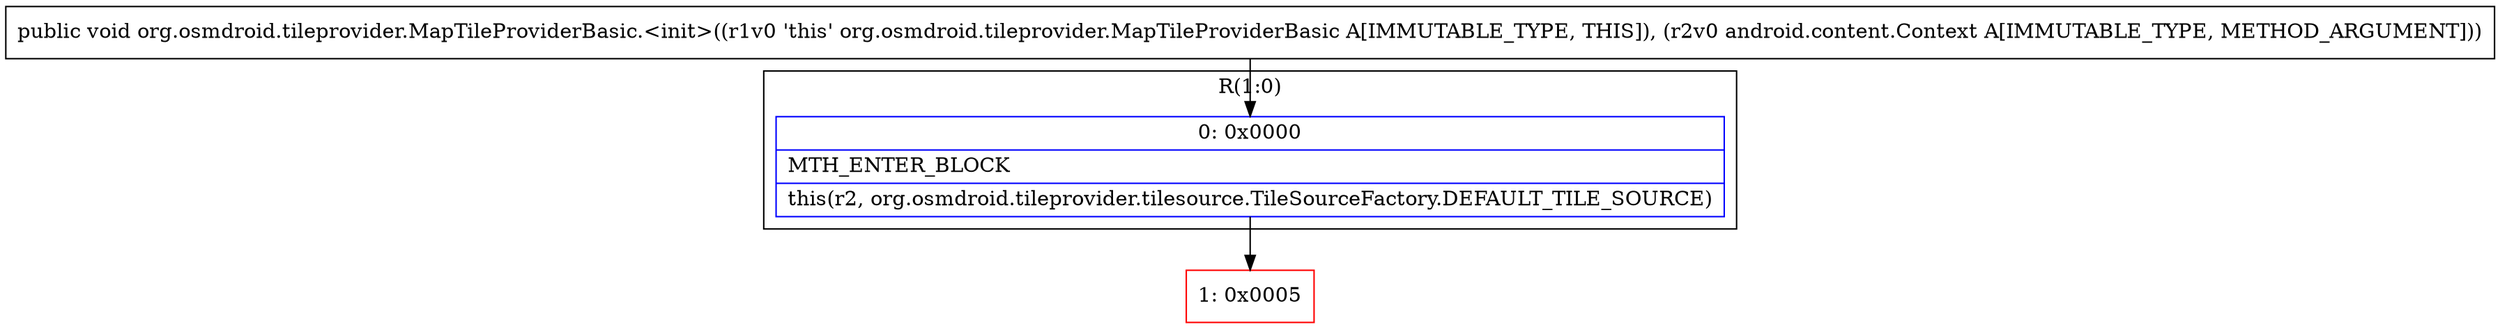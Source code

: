 digraph "CFG fororg.osmdroid.tileprovider.MapTileProviderBasic.\<init\>(Landroid\/content\/Context;)V" {
subgraph cluster_Region_1772465133 {
label = "R(1:0)";
node [shape=record,color=blue];
Node_0 [shape=record,label="{0\:\ 0x0000|MTH_ENTER_BLOCK\l|this(r2, org.osmdroid.tileprovider.tilesource.TileSourceFactory.DEFAULT_TILE_SOURCE)\l}"];
}
Node_1 [shape=record,color=red,label="{1\:\ 0x0005}"];
MethodNode[shape=record,label="{public void org.osmdroid.tileprovider.MapTileProviderBasic.\<init\>((r1v0 'this' org.osmdroid.tileprovider.MapTileProviderBasic A[IMMUTABLE_TYPE, THIS]), (r2v0 android.content.Context A[IMMUTABLE_TYPE, METHOD_ARGUMENT])) }"];
MethodNode -> Node_0;
Node_0 -> Node_1;
}


